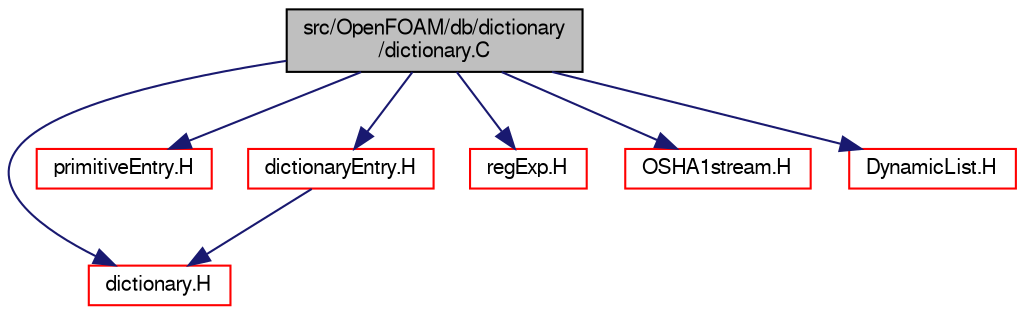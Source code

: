digraph "src/OpenFOAM/db/dictionary/dictionary.C"
{
  bgcolor="transparent";
  edge [fontname="FreeSans",fontsize="10",labelfontname="FreeSans",labelfontsize="10"];
  node [fontname="FreeSans",fontsize="10",shape=record];
  Node0 [label="src/OpenFOAM/db/dictionary\l/dictionary.C",height=0.2,width=0.4,color="black", fillcolor="grey75", style="filled", fontcolor="black"];
  Node0 -> Node1 [color="midnightblue",fontsize="10",style="solid",fontname="FreeSans"];
  Node1 [label="dictionary.H",height=0.2,width=0.4,color="red",URL="$a08804.html"];
  Node0 -> Node72 [color="midnightblue",fontsize="10",style="solid",fontname="FreeSans"];
  Node72 [label="primitiveEntry.H",height=0.2,width=0.4,color="red",URL="$a08882.html"];
  Node0 -> Node78 [color="midnightblue",fontsize="10",style="solid",fontname="FreeSans"];
  Node78 [label="dictionaryEntry.H",height=0.2,width=0.4,color="red",URL="$a08810.html"];
  Node78 -> Node1 [color="midnightblue",fontsize="10",style="solid",fontname="FreeSans"];
  Node0 -> Node79 [color="midnightblue",fontsize="10",style="solid",fontname="FreeSans"];
  Node79 [label="regExp.H",height=0.2,width=0.4,color="red",URL="$a12926.html"];
  Node0 -> Node81 [color="midnightblue",fontsize="10",style="solid",fontname="FreeSans"];
  Node81 [label="OSHA1stream.H",height=0.2,width=0.4,color="red",URL="$a09071.html"];
  Node0 -> Node86 [color="midnightblue",fontsize="10",style="solid",fontname="FreeSans"];
  Node86 [label="DynamicList.H",height=0.2,width=0.4,color="red",URL="$a08633.html"];
}
